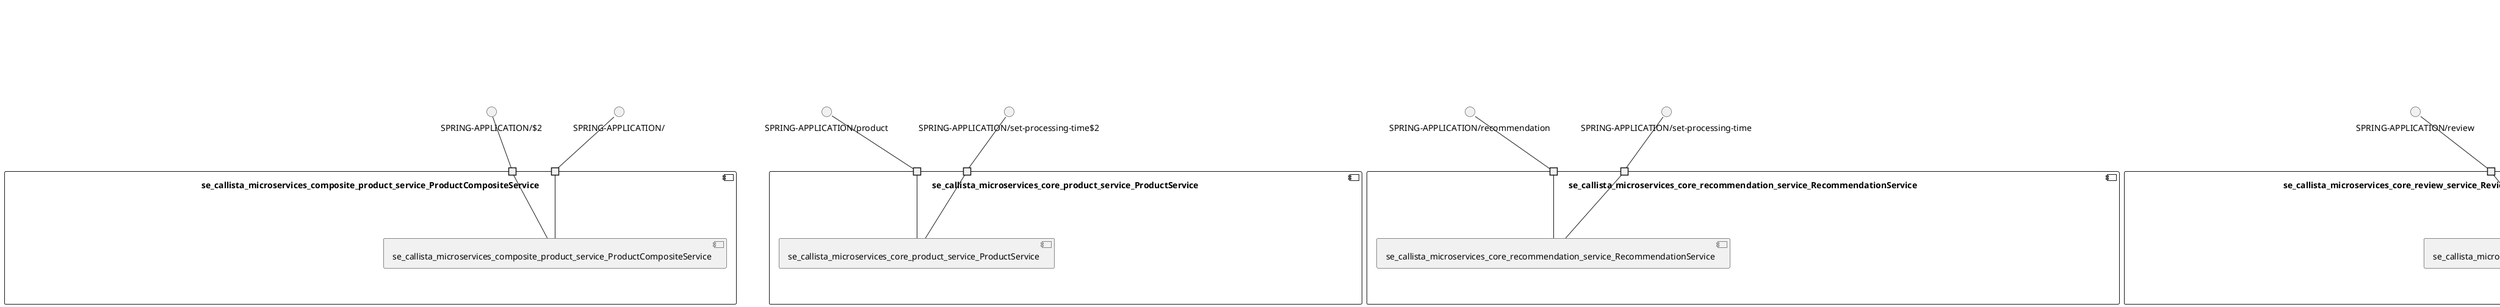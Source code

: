 @startuml
skinparam fixCircleLabelOverlapping true
skinparam componentStyle uml2
component "se_callista_microservices_composite_product_service_ProductCompositeService\n\n\n\n\n\n" {
[se_callista_microservices_composite_product_service_ProductCompositeService]
portin " " as se_callista_microservices_composite_product_service_ProductCompositeService_requires_SPRING_APPLICATION_
portin " " as se_callista_microservices_composite_product_service_ProductCompositeService_requires_SPRING_APPLICATION_2
"se_callista_microservices_composite_product_service_ProductCompositeService_requires_SPRING_APPLICATION_"--[se_callista_microservices_composite_product_service_ProductCompositeService]
"se_callista_microservices_composite_product_service_ProductCompositeService_requires_SPRING_APPLICATION_2"--[se_callista_microservices_composite_product_service_ProductCompositeService]
}
interface "SPRING-APPLICATION/$2" as interface.SPRING_APPLICATION_2
interface.SPRING_APPLICATION_2--"se_callista_microservices_composite_product_service_ProductCompositeService_requires_SPRING_APPLICATION_2"
interface "SPRING-APPLICATION/" as interface.SPRING_APPLICATION_
interface.SPRING_APPLICATION_--"se_callista_microservices_composite_product_service_ProductCompositeService_requires_SPRING_APPLICATION_"
component "se_callista_microservices_core_product_service_ProductService\n\n\n\n\n\n" {
[se_callista_microservices_core_product_service_ProductService]
portin " " as se_callista_microservices_core_product_service_ProductService_requires_SPRING_APPLICATION_product
portin " " as se_callista_microservices_core_product_service_ProductService_requires_SPRING_APPLICATION_set_processing_time_2
"se_callista_microservices_core_product_service_ProductService_requires_SPRING_APPLICATION_set_processing_time_2"--[se_callista_microservices_core_product_service_ProductService]
"se_callista_microservices_core_product_service_ProductService_requires_SPRING_APPLICATION_product"--[se_callista_microservices_core_product_service_ProductService]
}
interface "SPRING-APPLICATION/product" as interface.SPRING_APPLICATION_product
interface.SPRING_APPLICATION_product--"se_callista_microservices_core_product_service_ProductService_requires_SPRING_APPLICATION_product"
interface "SPRING-APPLICATION/set-processing-time$2" as interface.SPRING_APPLICATION_set_processing_time_2
interface.SPRING_APPLICATION_set_processing_time_2--"se_callista_microservices_core_product_service_ProductService_requires_SPRING_APPLICATION_set_processing_time_2"
component "se_callista_microservices_core_recommendation_service_RecommendationService\n\n\n\n\n\n" {
[se_callista_microservices_core_recommendation_service_RecommendationService]
portin " " as se_callista_microservices_core_recommendation_service_RecommendationService_requires_SPRING_APPLICATION_recommendation
portin " " as se_callista_microservices_core_recommendation_service_RecommendationService_requires_SPRING_APPLICATION_set_processing_time
"se_callista_microservices_core_recommendation_service_RecommendationService_requires_SPRING_APPLICATION_set_processing_time"--[se_callista_microservices_core_recommendation_service_RecommendationService]
"se_callista_microservices_core_recommendation_service_RecommendationService_requires_SPRING_APPLICATION_recommendation"--[se_callista_microservices_core_recommendation_service_RecommendationService]
}
interface "SPRING-APPLICATION/recommendation" as interface.SPRING_APPLICATION_recommendation
interface.SPRING_APPLICATION_recommendation--"se_callista_microservices_core_recommendation_service_RecommendationService_requires_SPRING_APPLICATION_recommendation"
interface "SPRING-APPLICATION/set-processing-time" as interface.SPRING_APPLICATION_set_processing_time
interface.SPRING_APPLICATION_set_processing_time--"se_callista_microservices_core_recommendation_service_RecommendationService_requires_SPRING_APPLICATION_set_processing_time"
component "se_callista_microservices_core_review_service_ReviewService\n\n\n\n\n\n" {
[se_callista_microservices_core_review_service_ReviewService]
portin " " as se_callista_microservices_core_review_service_ReviewService_requires_SPRING_APPLICATION_set_processing_time_3
portin " " as se_callista_microservices_core_review_service_ReviewService_requires_SPRING_APPLICATION_review
"se_callista_microservices_core_review_service_ReviewService_requires_SPRING_APPLICATION_set_processing_time_3"--[se_callista_microservices_core_review_service_ReviewService]
"se_callista_microservices_core_review_service_ReviewService_requires_SPRING_APPLICATION_review"--[se_callista_microservices_core_review_service_ReviewService]
}
interface "SPRING-APPLICATION/review" as interface.SPRING_APPLICATION_review
interface.SPRING_APPLICATION_review--"se_callista_microservices_core_review_service_ReviewService_requires_SPRING_APPLICATION_review"
interface "SPRING-APPLICATION/set-processing-time$3" as interface.SPRING_APPLICATION_set_processing_time_3
interface.SPRING_APPLICATION_set_processing_time_3--"se_callista_microservices_core_review_service_ReviewService_requires_SPRING_APPLICATION_set_processing_time_3"
component "se_callista_microservises_support_edge_ZuulApplication\n\n\n\n\n\n" {
[se_callista_microservises_support_edge_ZuulApplication]
}
component "se_callista_microservises_support_monitordashboard_HystrixDashboardApplication\n\n\n\n\n\n" {
[se_callista_microservises_support_monitordashboard_HystrixDashboardApplication]
portin " " as se_callista_microservises_support_monitordashboard_HystrixDashboardApplication_requires_SPRING_APPLICATION_3
"se_callista_microservises_support_monitordashboard_HystrixDashboardApplication_requires_SPRING_APPLICATION_3"--[se_callista_microservises_support_monitordashboard_HystrixDashboardApplication]
}
interface "SPRING-APPLICATION/$3" as interface.SPRING_APPLICATION_3
interface.SPRING_APPLICATION_3--"se_callista_microservises_support_monitordashboard_HystrixDashboardApplication_requires_SPRING_APPLICATION_3"
component "se_callista_microservises_support_oauth_AuthserverApplication\n\n\n\n\n\n" {
[se_callista_microservises_support_oauth_AuthserverApplication]
portin " " as se_callista_microservises_support_oauth_AuthserverApplication_requires_SPRING_APPLICATION_user
"se_callista_microservises_support_oauth_AuthserverApplication_requires_SPRING_APPLICATION_user"--[se_callista_microservises_support_oauth_AuthserverApplication]
}
interface "SPRING-APPLICATION/user" as interface.SPRING_APPLICATION_user
interface.SPRING_APPLICATION_user--"se_callista_microservises_support_oauth_AuthserverApplication_requires_SPRING_APPLICATION_user"

@enduml
